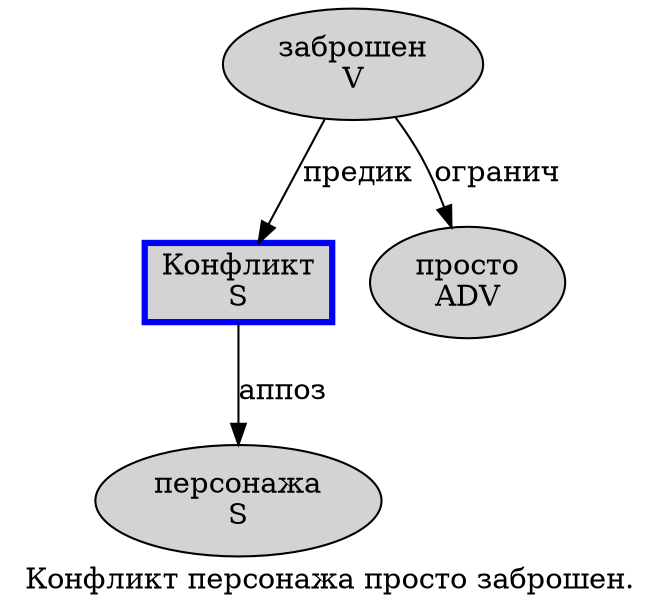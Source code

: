 digraph SENTENCE_4234 {
	graph [label="Конфликт персонажа просто заброшен."]
	node [style=filled]
		0 [label="Конфликт
S" color=blue fillcolor=lightgray penwidth=3 shape=box]
		1 [label="персонажа
S" color="" fillcolor=lightgray penwidth=1 shape=ellipse]
		2 [label="просто
ADV" color="" fillcolor=lightgray penwidth=1 shape=ellipse]
		3 [label="заброшен
V" color="" fillcolor=lightgray penwidth=1 shape=ellipse]
			0 -> 1 [label="аппоз"]
			3 -> 0 [label="предик"]
			3 -> 2 [label="огранич"]
}